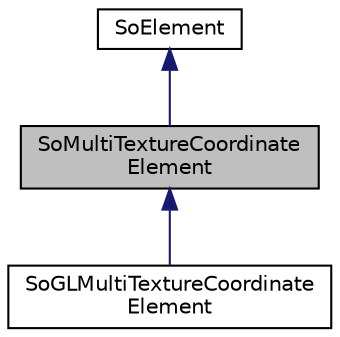 digraph "SoMultiTextureCoordinateElement"
{
 // LATEX_PDF_SIZE
  edge [fontname="Helvetica",fontsize="10",labelfontname="Helvetica",labelfontsize="10"];
  node [fontname="Helvetica",fontsize="10",shape=record];
  Node1 [label="SoMultiTextureCoordinate\lElement",height=0.2,width=0.4,color="black", fillcolor="grey75", style="filled", fontcolor="black",tooltip="The SoMultiTextureCoordinateElement class is yet to be documented."];
  Node2 -> Node1 [dir="back",color="midnightblue",fontsize="10",style="solid",fontname="Helvetica"];
  Node2 [label="SoElement",height=0.2,width=0.4,color="black", fillcolor="white", style="filled",URL="$classSoElement.html",tooltip="SoElement is the abstract base class for all elements."];
  Node1 -> Node3 [dir="back",color="midnightblue",fontsize="10",style="solid",fontname="Helvetica"];
  Node3 [label="SoGLMultiTextureCoordinate\lElement",height=0.2,width=0.4,color="black", fillcolor="white", style="filled",URL="$classSoGLMultiTextureCoordinateElement.html",tooltip="The SoGLMultiTextureCoordinateElement class stores the current gltexture coordinates for several unit..."];
}
